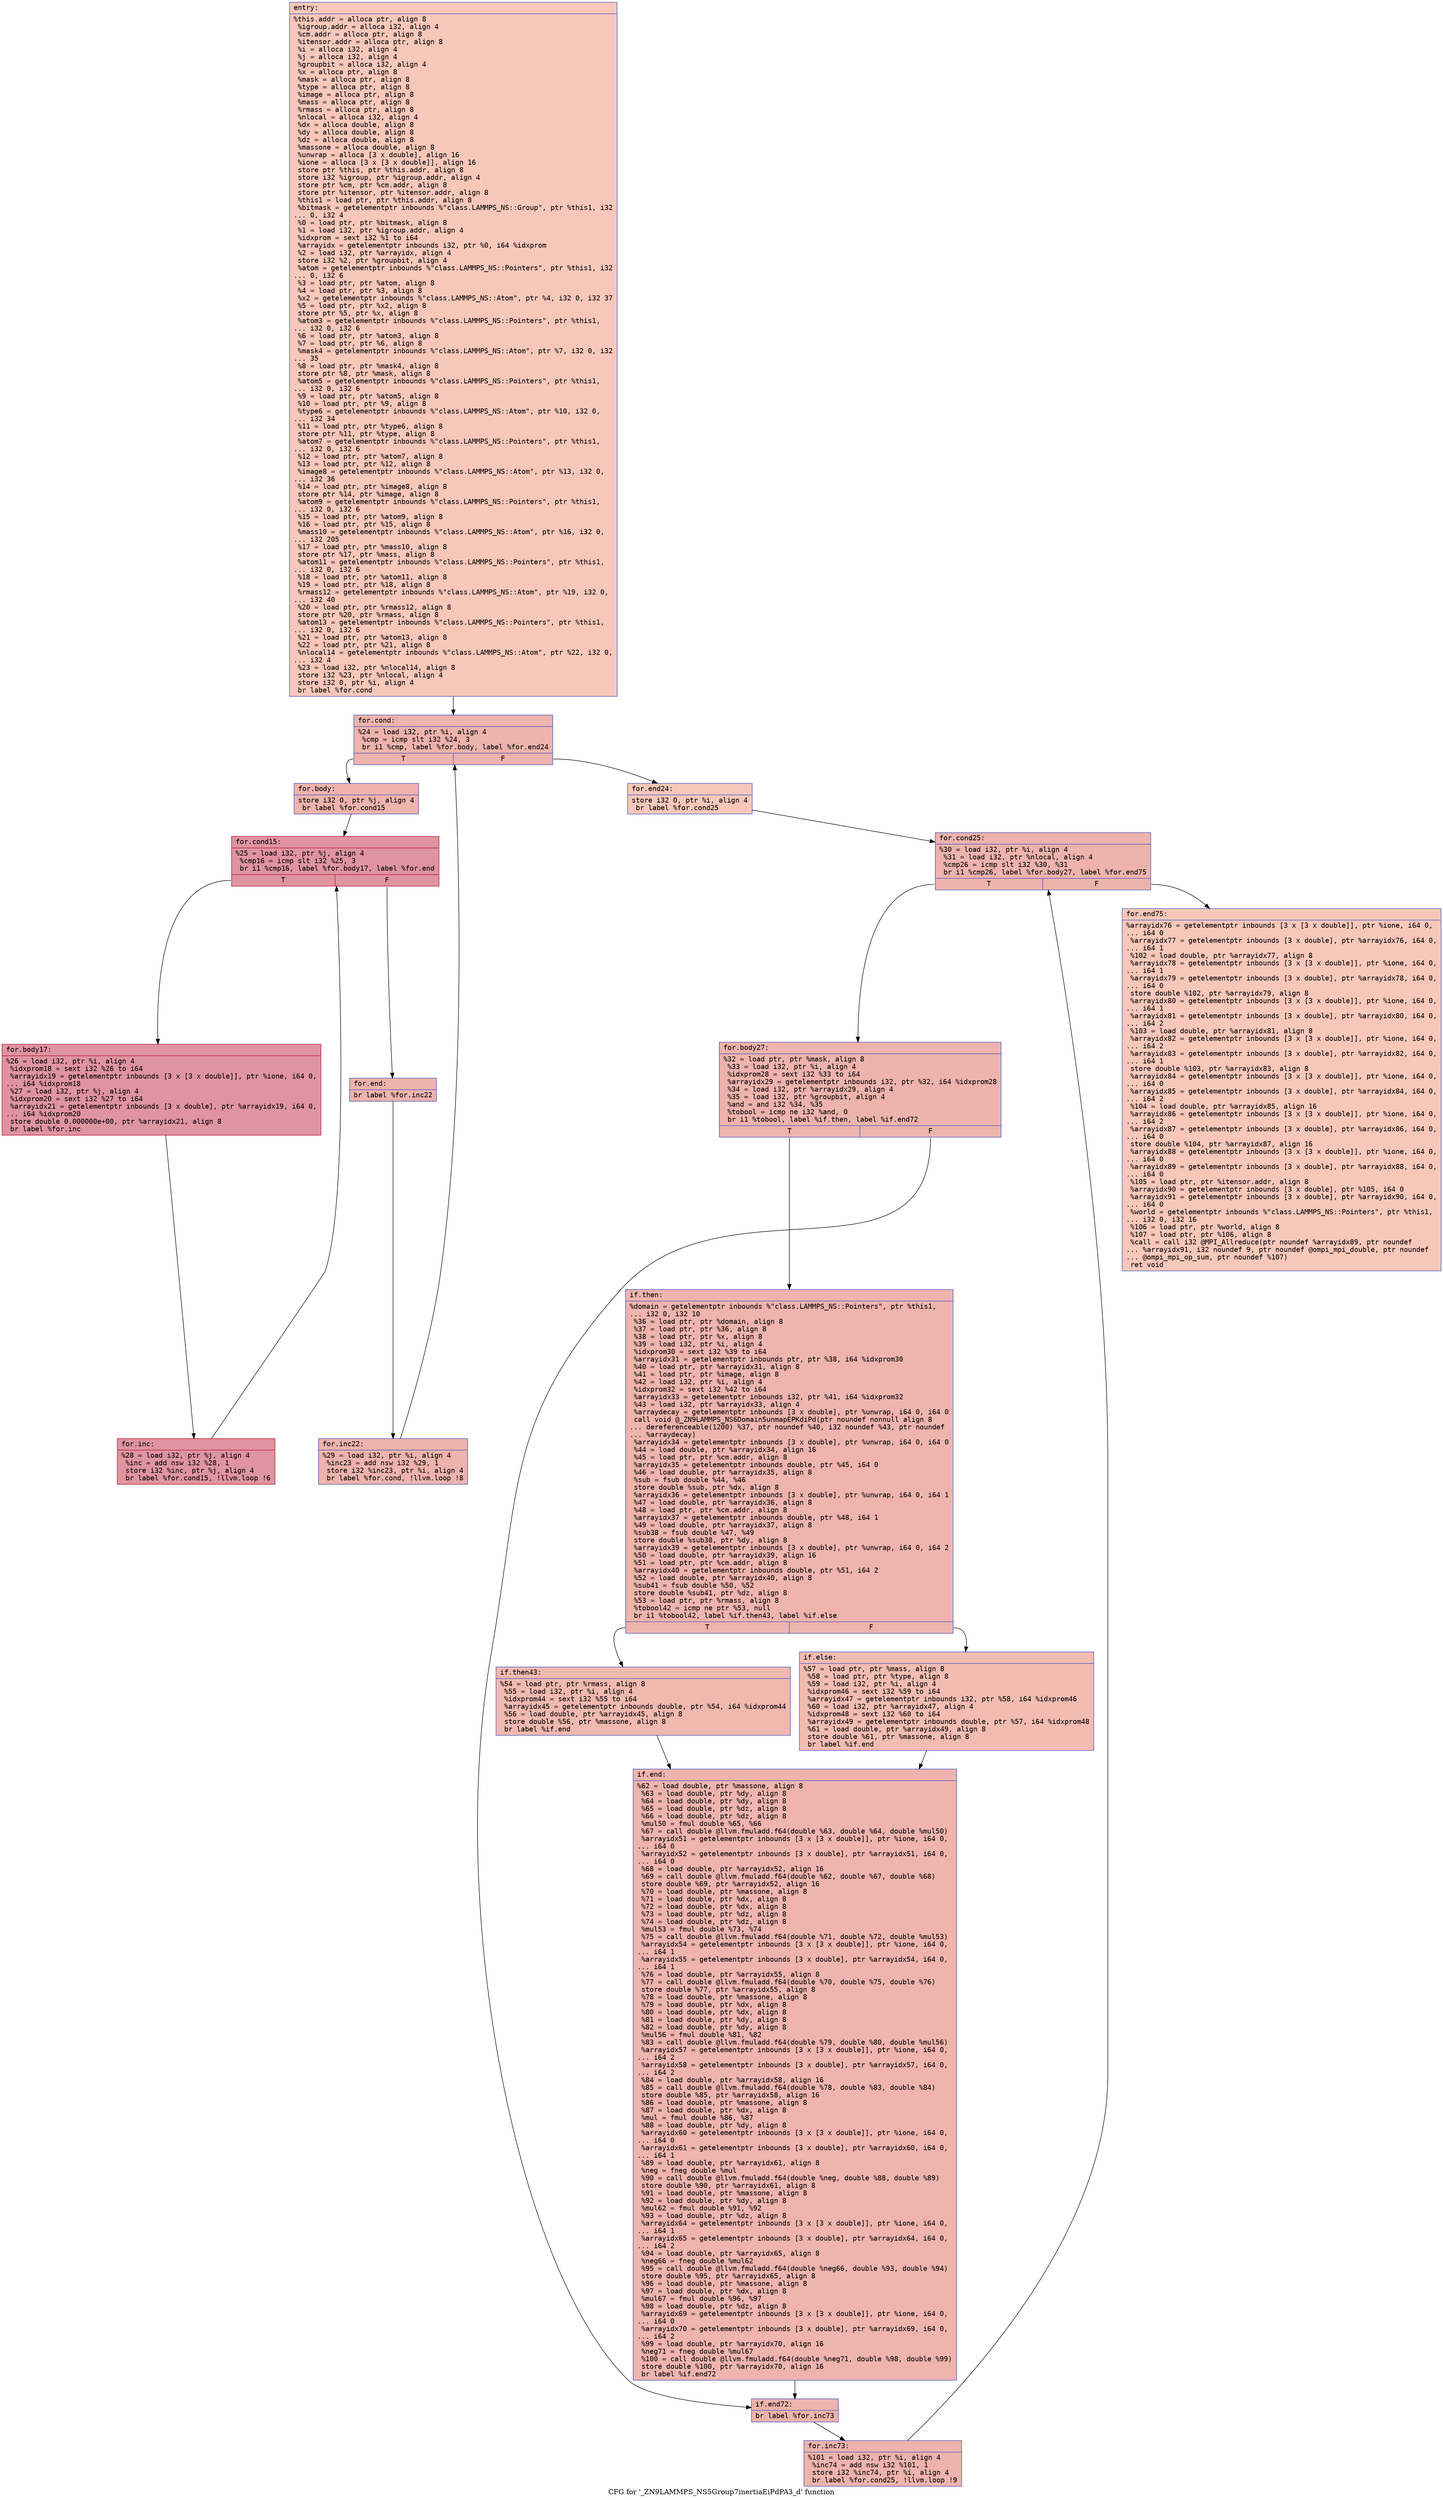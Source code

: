 digraph "CFG for '_ZN9LAMMPS_NS5Group7inertiaEiPdPA3_d' function" {
	label="CFG for '_ZN9LAMMPS_NS5Group7inertiaEiPdPA3_d' function";

	Node0x55ba3048e550 [shape=record,color="#3d50c3ff", style=filled, fillcolor="#ec7f6370" fontname="Courier",label="{entry:\l|  %this.addr = alloca ptr, align 8\l  %igroup.addr = alloca i32, align 4\l  %cm.addr = alloca ptr, align 8\l  %itensor.addr = alloca ptr, align 8\l  %i = alloca i32, align 4\l  %j = alloca i32, align 4\l  %groupbit = alloca i32, align 4\l  %x = alloca ptr, align 8\l  %mask = alloca ptr, align 8\l  %type = alloca ptr, align 8\l  %image = alloca ptr, align 8\l  %mass = alloca ptr, align 8\l  %rmass = alloca ptr, align 8\l  %nlocal = alloca i32, align 4\l  %dx = alloca double, align 8\l  %dy = alloca double, align 8\l  %dz = alloca double, align 8\l  %massone = alloca double, align 8\l  %unwrap = alloca [3 x double], align 16\l  %ione = alloca [3 x [3 x double]], align 16\l  store ptr %this, ptr %this.addr, align 8\l  store i32 %igroup, ptr %igroup.addr, align 4\l  store ptr %cm, ptr %cm.addr, align 8\l  store ptr %itensor, ptr %itensor.addr, align 8\l  %this1 = load ptr, ptr %this.addr, align 8\l  %bitmask = getelementptr inbounds %\"class.LAMMPS_NS::Group\", ptr %this1, i32\l... 0, i32 4\l  %0 = load ptr, ptr %bitmask, align 8\l  %1 = load i32, ptr %igroup.addr, align 4\l  %idxprom = sext i32 %1 to i64\l  %arrayidx = getelementptr inbounds i32, ptr %0, i64 %idxprom\l  %2 = load i32, ptr %arrayidx, align 4\l  store i32 %2, ptr %groupbit, align 4\l  %atom = getelementptr inbounds %\"class.LAMMPS_NS::Pointers\", ptr %this1, i32\l... 0, i32 6\l  %3 = load ptr, ptr %atom, align 8\l  %4 = load ptr, ptr %3, align 8\l  %x2 = getelementptr inbounds %\"class.LAMMPS_NS::Atom\", ptr %4, i32 0, i32 37\l  %5 = load ptr, ptr %x2, align 8\l  store ptr %5, ptr %x, align 8\l  %atom3 = getelementptr inbounds %\"class.LAMMPS_NS::Pointers\", ptr %this1,\l... i32 0, i32 6\l  %6 = load ptr, ptr %atom3, align 8\l  %7 = load ptr, ptr %6, align 8\l  %mask4 = getelementptr inbounds %\"class.LAMMPS_NS::Atom\", ptr %7, i32 0, i32\l... 35\l  %8 = load ptr, ptr %mask4, align 8\l  store ptr %8, ptr %mask, align 8\l  %atom5 = getelementptr inbounds %\"class.LAMMPS_NS::Pointers\", ptr %this1,\l... i32 0, i32 6\l  %9 = load ptr, ptr %atom5, align 8\l  %10 = load ptr, ptr %9, align 8\l  %type6 = getelementptr inbounds %\"class.LAMMPS_NS::Atom\", ptr %10, i32 0,\l... i32 34\l  %11 = load ptr, ptr %type6, align 8\l  store ptr %11, ptr %type, align 8\l  %atom7 = getelementptr inbounds %\"class.LAMMPS_NS::Pointers\", ptr %this1,\l... i32 0, i32 6\l  %12 = load ptr, ptr %atom7, align 8\l  %13 = load ptr, ptr %12, align 8\l  %image8 = getelementptr inbounds %\"class.LAMMPS_NS::Atom\", ptr %13, i32 0,\l... i32 36\l  %14 = load ptr, ptr %image8, align 8\l  store ptr %14, ptr %image, align 8\l  %atom9 = getelementptr inbounds %\"class.LAMMPS_NS::Pointers\", ptr %this1,\l... i32 0, i32 6\l  %15 = load ptr, ptr %atom9, align 8\l  %16 = load ptr, ptr %15, align 8\l  %mass10 = getelementptr inbounds %\"class.LAMMPS_NS::Atom\", ptr %16, i32 0,\l... i32 205\l  %17 = load ptr, ptr %mass10, align 8\l  store ptr %17, ptr %mass, align 8\l  %atom11 = getelementptr inbounds %\"class.LAMMPS_NS::Pointers\", ptr %this1,\l... i32 0, i32 6\l  %18 = load ptr, ptr %atom11, align 8\l  %19 = load ptr, ptr %18, align 8\l  %rmass12 = getelementptr inbounds %\"class.LAMMPS_NS::Atom\", ptr %19, i32 0,\l... i32 40\l  %20 = load ptr, ptr %rmass12, align 8\l  store ptr %20, ptr %rmass, align 8\l  %atom13 = getelementptr inbounds %\"class.LAMMPS_NS::Pointers\", ptr %this1,\l... i32 0, i32 6\l  %21 = load ptr, ptr %atom13, align 8\l  %22 = load ptr, ptr %21, align 8\l  %nlocal14 = getelementptr inbounds %\"class.LAMMPS_NS::Atom\", ptr %22, i32 0,\l... i32 4\l  %23 = load i32, ptr %nlocal14, align 8\l  store i32 %23, ptr %nlocal, align 4\l  store i32 0, ptr %i, align 4\l  br label %for.cond\l}"];
	Node0x55ba3048e550 -> Node0x55ba30495f30[tooltip="entry -> for.cond\nProbability 100.00%" ];
	Node0x55ba30495f30 [shape=record,color="#3d50c3ff", style=filled, fillcolor="#d6524470" fontname="Courier",label="{for.cond:\l|  %24 = load i32, ptr %i, align 4\l  %cmp = icmp slt i32 %24, 3\l  br i1 %cmp, label %for.body, label %for.end24\l|{<s0>T|<s1>F}}"];
	Node0x55ba30495f30:s0 -> Node0x55ba30496150[tooltip="for.cond -> for.body\nProbability 96.88%" ];
	Node0x55ba30495f30:s1 -> Node0x55ba304961d0[tooltip="for.cond -> for.end24\nProbability 3.12%" ];
	Node0x55ba30496150 [shape=record,color="#3d50c3ff", style=filled, fillcolor="#d6524470" fontname="Courier",label="{for.body:\l|  store i32 0, ptr %j, align 4\l  br label %for.cond15\l}"];
	Node0x55ba30496150 -> Node0x55ba304963a0[tooltip="for.body -> for.cond15\nProbability 100.00%" ];
	Node0x55ba304963a0 [shape=record,color="#b70d28ff", style=filled, fillcolor="#b70d2870" fontname="Courier",label="{for.cond15:\l|  %25 = load i32, ptr %j, align 4\l  %cmp16 = icmp slt i32 %25, 3\l  br i1 %cmp16, label %for.body17, label %for.end\l|{<s0>T|<s1>F}}"];
	Node0x55ba304963a0:s0 -> Node0x55ba30493a60[tooltip="for.cond15 -> for.body17\nProbability 96.88%" ];
	Node0x55ba304963a0:s1 -> Node0x55ba30493ae0[tooltip="for.cond15 -> for.end\nProbability 3.12%" ];
	Node0x55ba30493a60 [shape=record,color="#b70d28ff", style=filled, fillcolor="#b70d2870" fontname="Courier",label="{for.body17:\l|  %26 = load i32, ptr %i, align 4\l  %idxprom18 = sext i32 %26 to i64\l  %arrayidx19 = getelementptr inbounds [3 x [3 x double]], ptr %ione, i64 0,\l... i64 %idxprom18\l  %27 = load i32, ptr %j, align 4\l  %idxprom20 = sext i32 %27 to i64\l  %arrayidx21 = getelementptr inbounds [3 x double], ptr %arrayidx19, i64 0,\l... i64 %idxprom20\l  store double 0.000000e+00, ptr %arrayidx21, align 8\l  br label %for.inc\l}"];
	Node0x55ba30493a60 -> Node0x55ba30496f20[tooltip="for.body17 -> for.inc\nProbability 100.00%" ];
	Node0x55ba30496f20 [shape=record,color="#b70d28ff", style=filled, fillcolor="#b70d2870" fontname="Courier",label="{for.inc:\l|  %28 = load i32, ptr %j, align 4\l  %inc = add nsw i32 %28, 1\l  store i32 %inc, ptr %j, align 4\l  br label %for.cond15, !llvm.loop !6\l}"];
	Node0x55ba30496f20 -> Node0x55ba304963a0[tooltip="for.inc -> for.cond15\nProbability 100.00%" ];
	Node0x55ba30493ae0 [shape=record,color="#3d50c3ff", style=filled, fillcolor="#d6524470" fontname="Courier",label="{for.end:\l|  br label %for.inc22\l}"];
	Node0x55ba30493ae0 -> Node0x55ba30497390[tooltip="for.end -> for.inc22\nProbability 100.00%" ];
	Node0x55ba30497390 [shape=record,color="#3d50c3ff", style=filled, fillcolor="#d6524470" fontname="Courier",label="{for.inc22:\l|  %29 = load i32, ptr %i, align 4\l  %inc23 = add nsw i32 %29, 1\l  store i32 %inc23, ptr %i, align 4\l  br label %for.cond, !llvm.loop !8\l}"];
	Node0x55ba30497390 -> Node0x55ba30495f30[tooltip="for.inc22 -> for.cond\nProbability 100.00%" ];
	Node0x55ba304961d0 [shape=record,color="#3d50c3ff", style=filled, fillcolor="#ec7f6370" fontname="Courier",label="{for.end24:\l|  store i32 0, ptr %i, align 4\l  br label %for.cond25\l}"];
	Node0x55ba304961d0 -> Node0x55ba304978b0[tooltip="for.end24 -> for.cond25\nProbability 100.00%" ];
	Node0x55ba304978b0 [shape=record,color="#3d50c3ff", style=filled, fillcolor="#d6524470" fontname="Courier",label="{for.cond25:\l|  %30 = load i32, ptr %i, align 4\l  %31 = load i32, ptr %nlocal, align 4\l  %cmp26 = icmp slt i32 %30, %31\l  br i1 %cmp26, label %for.body27, label %for.end75\l|{<s0>T|<s1>F}}"];
	Node0x55ba304978b0:s0 -> Node0x55ba30497b50[tooltip="for.cond25 -> for.body27\nProbability 96.88%" ];
	Node0x55ba304978b0:s1 -> Node0x55ba30497bd0[tooltip="for.cond25 -> for.end75\nProbability 3.12%" ];
	Node0x55ba30497b50 [shape=record,color="#3d50c3ff", style=filled, fillcolor="#d6524470" fontname="Courier",label="{for.body27:\l|  %32 = load ptr, ptr %mask, align 8\l  %33 = load i32, ptr %i, align 4\l  %idxprom28 = sext i32 %33 to i64\l  %arrayidx29 = getelementptr inbounds i32, ptr %32, i64 %idxprom28\l  %34 = load i32, ptr %arrayidx29, align 4\l  %35 = load i32, ptr %groupbit, align 4\l  %and = and i32 %34, %35\l  %tobool = icmp ne i32 %and, 0\l  br i1 %tobool, label %if.then, label %if.end72\l|{<s0>T|<s1>F}}"];
	Node0x55ba30497b50:s0 -> Node0x55ba304981d0[tooltip="for.body27 -> if.then\nProbability 62.50%" ];
	Node0x55ba30497b50:s1 -> Node0x55ba30498240[tooltip="for.body27 -> if.end72\nProbability 37.50%" ];
	Node0x55ba304981d0 [shape=record,color="#3d50c3ff", style=filled, fillcolor="#d8564670" fontname="Courier",label="{if.then:\l|  %domain = getelementptr inbounds %\"class.LAMMPS_NS::Pointers\", ptr %this1,\l... i32 0, i32 10\l  %36 = load ptr, ptr %domain, align 8\l  %37 = load ptr, ptr %36, align 8\l  %38 = load ptr, ptr %x, align 8\l  %39 = load i32, ptr %i, align 4\l  %idxprom30 = sext i32 %39 to i64\l  %arrayidx31 = getelementptr inbounds ptr, ptr %38, i64 %idxprom30\l  %40 = load ptr, ptr %arrayidx31, align 8\l  %41 = load ptr, ptr %image, align 8\l  %42 = load i32, ptr %i, align 4\l  %idxprom32 = sext i32 %42 to i64\l  %arrayidx33 = getelementptr inbounds i32, ptr %41, i64 %idxprom32\l  %43 = load i32, ptr %arrayidx33, align 4\l  %arraydecay = getelementptr inbounds [3 x double], ptr %unwrap, i64 0, i64 0\l  call void @_ZN9LAMMPS_NS6Domain5unmapEPKdiPd(ptr noundef nonnull align 8\l... dereferenceable(1200) %37, ptr noundef %40, i32 noundef %43, ptr noundef\l... %arraydecay)\l  %arrayidx34 = getelementptr inbounds [3 x double], ptr %unwrap, i64 0, i64 0\l  %44 = load double, ptr %arrayidx34, align 16\l  %45 = load ptr, ptr %cm.addr, align 8\l  %arrayidx35 = getelementptr inbounds double, ptr %45, i64 0\l  %46 = load double, ptr %arrayidx35, align 8\l  %sub = fsub double %44, %46\l  store double %sub, ptr %dx, align 8\l  %arrayidx36 = getelementptr inbounds [3 x double], ptr %unwrap, i64 0, i64 1\l  %47 = load double, ptr %arrayidx36, align 8\l  %48 = load ptr, ptr %cm.addr, align 8\l  %arrayidx37 = getelementptr inbounds double, ptr %48, i64 1\l  %49 = load double, ptr %arrayidx37, align 8\l  %sub38 = fsub double %47, %49\l  store double %sub38, ptr %dy, align 8\l  %arrayidx39 = getelementptr inbounds [3 x double], ptr %unwrap, i64 0, i64 2\l  %50 = load double, ptr %arrayidx39, align 16\l  %51 = load ptr, ptr %cm.addr, align 8\l  %arrayidx40 = getelementptr inbounds double, ptr %51, i64 2\l  %52 = load double, ptr %arrayidx40, align 8\l  %sub41 = fsub double %50, %52\l  store double %sub41, ptr %dz, align 8\l  %53 = load ptr, ptr %rmass, align 8\l  %tobool42 = icmp ne ptr %53, null\l  br i1 %tobool42, label %if.then43, label %if.else\l|{<s0>T|<s1>F}}"];
	Node0x55ba304981d0:s0 -> Node0x55ba3049a470[tooltip="if.then -> if.then43\nProbability 62.50%" ];
	Node0x55ba304981d0:s1 -> Node0x55ba3049a4f0[tooltip="if.then -> if.else\nProbability 37.50%" ];
	Node0x55ba3049a470 [shape=record,color="#3d50c3ff", style=filled, fillcolor="#de614d70" fontname="Courier",label="{if.then43:\l|  %54 = load ptr, ptr %rmass, align 8\l  %55 = load i32, ptr %i, align 4\l  %idxprom44 = sext i32 %55 to i64\l  %arrayidx45 = getelementptr inbounds double, ptr %54, i64 %idxprom44\l  %56 = load double, ptr %arrayidx45, align 8\l  store double %56, ptr %massone, align 8\l  br label %if.end\l}"];
	Node0x55ba3049a470 -> Node0x55ba3049a9a0[tooltip="if.then43 -> if.end\nProbability 100.00%" ];
	Node0x55ba3049a4f0 [shape=record,color="#3d50c3ff", style=filled, fillcolor="#e1675170" fontname="Courier",label="{if.else:\l|  %57 = load ptr, ptr %mass, align 8\l  %58 = load ptr, ptr %type, align 8\l  %59 = load i32, ptr %i, align 4\l  %idxprom46 = sext i32 %59 to i64\l  %arrayidx47 = getelementptr inbounds i32, ptr %58, i64 %idxprom46\l  %60 = load i32, ptr %arrayidx47, align 4\l  %idxprom48 = sext i32 %60 to i64\l  %arrayidx49 = getelementptr inbounds double, ptr %57, i64 %idxprom48\l  %61 = load double, ptr %arrayidx49, align 8\l  store double %61, ptr %massone, align 8\l  br label %if.end\l}"];
	Node0x55ba3049a4f0 -> Node0x55ba3049a9a0[tooltip="if.else -> if.end\nProbability 100.00%" ];
	Node0x55ba3049a9a0 [shape=record,color="#3d50c3ff", style=filled, fillcolor="#d8564670" fontname="Courier",label="{if.end:\l|  %62 = load double, ptr %massone, align 8\l  %63 = load double, ptr %dy, align 8\l  %64 = load double, ptr %dy, align 8\l  %65 = load double, ptr %dz, align 8\l  %66 = load double, ptr %dz, align 8\l  %mul50 = fmul double %65, %66\l  %67 = call double @llvm.fmuladd.f64(double %63, double %64, double %mul50)\l  %arrayidx51 = getelementptr inbounds [3 x [3 x double]], ptr %ione, i64 0,\l... i64 0\l  %arrayidx52 = getelementptr inbounds [3 x double], ptr %arrayidx51, i64 0,\l... i64 0\l  %68 = load double, ptr %arrayidx52, align 16\l  %69 = call double @llvm.fmuladd.f64(double %62, double %67, double %68)\l  store double %69, ptr %arrayidx52, align 16\l  %70 = load double, ptr %massone, align 8\l  %71 = load double, ptr %dx, align 8\l  %72 = load double, ptr %dx, align 8\l  %73 = load double, ptr %dz, align 8\l  %74 = load double, ptr %dz, align 8\l  %mul53 = fmul double %73, %74\l  %75 = call double @llvm.fmuladd.f64(double %71, double %72, double %mul53)\l  %arrayidx54 = getelementptr inbounds [3 x [3 x double]], ptr %ione, i64 0,\l... i64 1\l  %arrayidx55 = getelementptr inbounds [3 x double], ptr %arrayidx54, i64 0,\l... i64 1\l  %76 = load double, ptr %arrayidx55, align 8\l  %77 = call double @llvm.fmuladd.f64(double %70, double %75, double %76)\l  store double %77, ptr %arrayidx55, align 8\l  %78 = load double, ptr %massone, align 8\l  %79 = load double, ptr %dx, align 8\l  %80 = load double, ptr %dx, align 8\l  %81 = load double, ptr %dy, align 8\l  %82 = load double, ptr %dy, align 8\l  %mul56 = fmul double %81, %82\l  %83 = call double @llvm.fmuladd.f64(double %79, double %80, double %mul56)\l  %arrayidx57 = getelementptr inbounds [3 x [3 x double]], ptr %ione, i64 0,\l... i64 2\l  %arrayidx58 = getelementptr inbounds [3 x double], ptr %arrayidx57, i64 0,\l... i64 2\l  %84 = load double, ptr %arrayidx58, align 16\l  %85 = call double @llvm.fmuladd.f64(double %78, double %83, double %84)\l  store double %85, ptr %arrayidx58, align 16\l  %86 = load double, ptr %massone, align 8\l  %87 = load double, ptr %dx, align 8\l  %mul = fmul double %86, %87\l  %88 = load double, ptr %dy, align 8\l  %arrayidx60 = getelementptr inbounds [3 x [3 x double]], ptr %ione, i64 0,\l... i64 0\l  %arrayidx61 = getelementptr inbounds [3 x double], ptr %arrayidx60, i64 0,\l... i64 1\l  %89 = load double, ptr %arrayidx61, align 8\l  %neg = fneg double %mul\l  %90 = call double @llvm.fmuladd.f64(double %neg, double %88, double %89)\l  store double %90, ptr %arrayidx61, align 8\l  %91 = load double, ptr %massone, align 8\l  %92 = load double, ptr %dy, align 8\l  %mul62 = fmul double %91, %92\l  %93 = load double, ptr %dz, align 8\l  %arrayidx64 = getelementptr inbounds [3 x [3 x double]], ptr %ione, i64 0,\l... i64 1\l  %arrayidx65 = getelementptr inbounds [3 x double], ptr %arrayidx64, i64 0,\l... i64 2\l  %94 = load double, ptr %arrayidx65, align 8\l  %neg66 = fneg double %mul62\l  %95 = call double @llvm.fmuladd.f64(double %neg66, double %93, double %94)\l  store double %95, ptr %arrayidx65, align 8\l  %96 = load double, ptr %massone, align 8\l  %97 = load double, ptr %dx, align 8\l  %mul67 = fmul double %96, %97\l  %98 = load double, ptr %dz, align 8\l  %arrayidx69 = getelementptr inbounds [3 x [3 x double]], ptr %ione, i64 0,\l... i64 0\l  %arrayidx70 = getelementptr inbounds [3 x double], ptr %arrayidx69, i64 0,\l... i64 2\l  %99 = load double, ptr %arrayidx70, align 16\l  %neg71 = fneg double %mul67\l  %100 = call double @llvm.fmuladd.f64(double %neg71, double %98, double %99)\l  store double %100, ptr %arrayidx70, align 16\l  br label %if.end72\l}"];
	Node0x55ba3049a9a0 -> Node0x55ba30498240[tooltip="if.end -> if.end72\nProbability 100.00%" ];
	Node0x55ba30498240 [shape=record,color="#3d50c3ff", style=filled, fillcolor="#d6524470" fontname="Courier",label="{if.end72:\l|  br label %for.inc73\l}"];
	Node0x55ba30498240 -> Node0x55ba3049edf0[tooltip="if.end72 -> for.inc73\nProbability 100.00%" ];
	Node0x55ba3049edf0 [shape=record,color="#3d50c3ff", style=filled, fillcolor="#d6524470" fontname="Courier",label="{for.inc73:\l|  %101 = load i32, ptr %i, align 4\l  %inc74 = add nsw i32 %101, 1\l  store i32 %inc74, ptr %i, align 4\l  br label %for.cond25, !llvm.loop !9\l}"];
	Node0x55ba3049edf0 -> Node0x55ba304978b0[tooltip="for.inc73 -> for.cond25\nProbability 100.00%" ];
	Node0x55ba30497bd0 [shape=record,color="#3d50c3ff", style=filled, fillcolor="#ec7f6370" fontname="Courier",label="{for.end75:\l|  %arrayidx76 = getelementptr inbounds [3 x [3 x double]], ptr %ione, i64 0,\l... i64 0\l  %arrayidx77 = getelementptr inbounds [3 x double], ptr %arrayidx76, i64 0,\l... i64 1\l  %102 = load double, ptr %arrayidx77, align 8\l  %arrayidx78 = getelementptr inbounds [3 x [3 x double]], ptr %ione, i64 0,\l... i64 1\l  %arrayidx79 = getelementptr inbounds [3 x double], ptr %arrayidx78, i64 0,\l... i64 0\l  store double %102, ptr %arrayidx79, align 8\l  %arrayidx80 = getelementptr inbounds [3 x [3 x double]], ptr %ione, i64 0,\l... i64 1\l  %arrayidx81 = getelementptr inbounds [3 x double], ptr %arrayidx80, i64 0,\l... i64 2\l  %103 = load double, ptr %arrayidx81, align 8\l  %arrayidx82 = getelementptr inbounds [3 x [3 x double]], ptr %ione, i64 0,\l... i64 2\l  %arrayidx83 = getelementptr inbounds [3 x double], ptr %arrayidx82, i64 0,\l... i64 1\l  store double %103, ptr %arrayidx83, align 8\l  %arrayidx84 = getelementptr inbounds [3 x [3 x double]], ptr %ione, i64 0,\l... i64 0\l  %arrayidx85 = getelementptr inbounds [3 x double], ptr %arrayidx84, i64 0,\l... i64 2\l  %104 = load double, ptr %arrayidx85, align 16\l  %arrayidx86 = getelementptr inbounds [3 x [3 x double]], ptr %ione, i64 0,\l... i64 2\l  %arrayidx87 = getelementptr inbounds [3 x double], ptr %arrayidx86, i64 0,\l... i64 0\l  store double %104, ptr %arrayidx87, align 16\l  %arrayidx88 = getelementptr inbounds [3 x [3 x double]], ptr %ione, i64 0,\l... i64 0\l  %arrayidx89 = getelementptr inbounds [3 x double], ptr %arrayidx88, i64 0,\l... i64 0\l  %105 = load ptr, ptr %itensor.addr, align 8\l  %arrayidx90 = getelementptr inbounds [3 x double], ptr %105, i64 0\l  %arrayidx91 = getelementptr inbounds [3 x double], ptr %arrayidx90, i64 0,\l... i64 0\l  %world = getelementptr inbounds %\"class.LAMMPS_NS::Pointers\", ptr %this1,\l... i32 0, i32 16\l  %106 = load ptr, ptr %world, align 8\l  %107 = load ptr, ptr %106, align 8\l  %call = call i32 @MPI_Allreduce(ptr noundef %arrayidx89, ptr noundef\l... %arrayidx91, i32 noundef 9, ptr noundef @ompi_mpi_double, ptr noundef\l... @ompi_mpi_op_sum, ptr noundef %107)\l  ret void\l}"];
}
